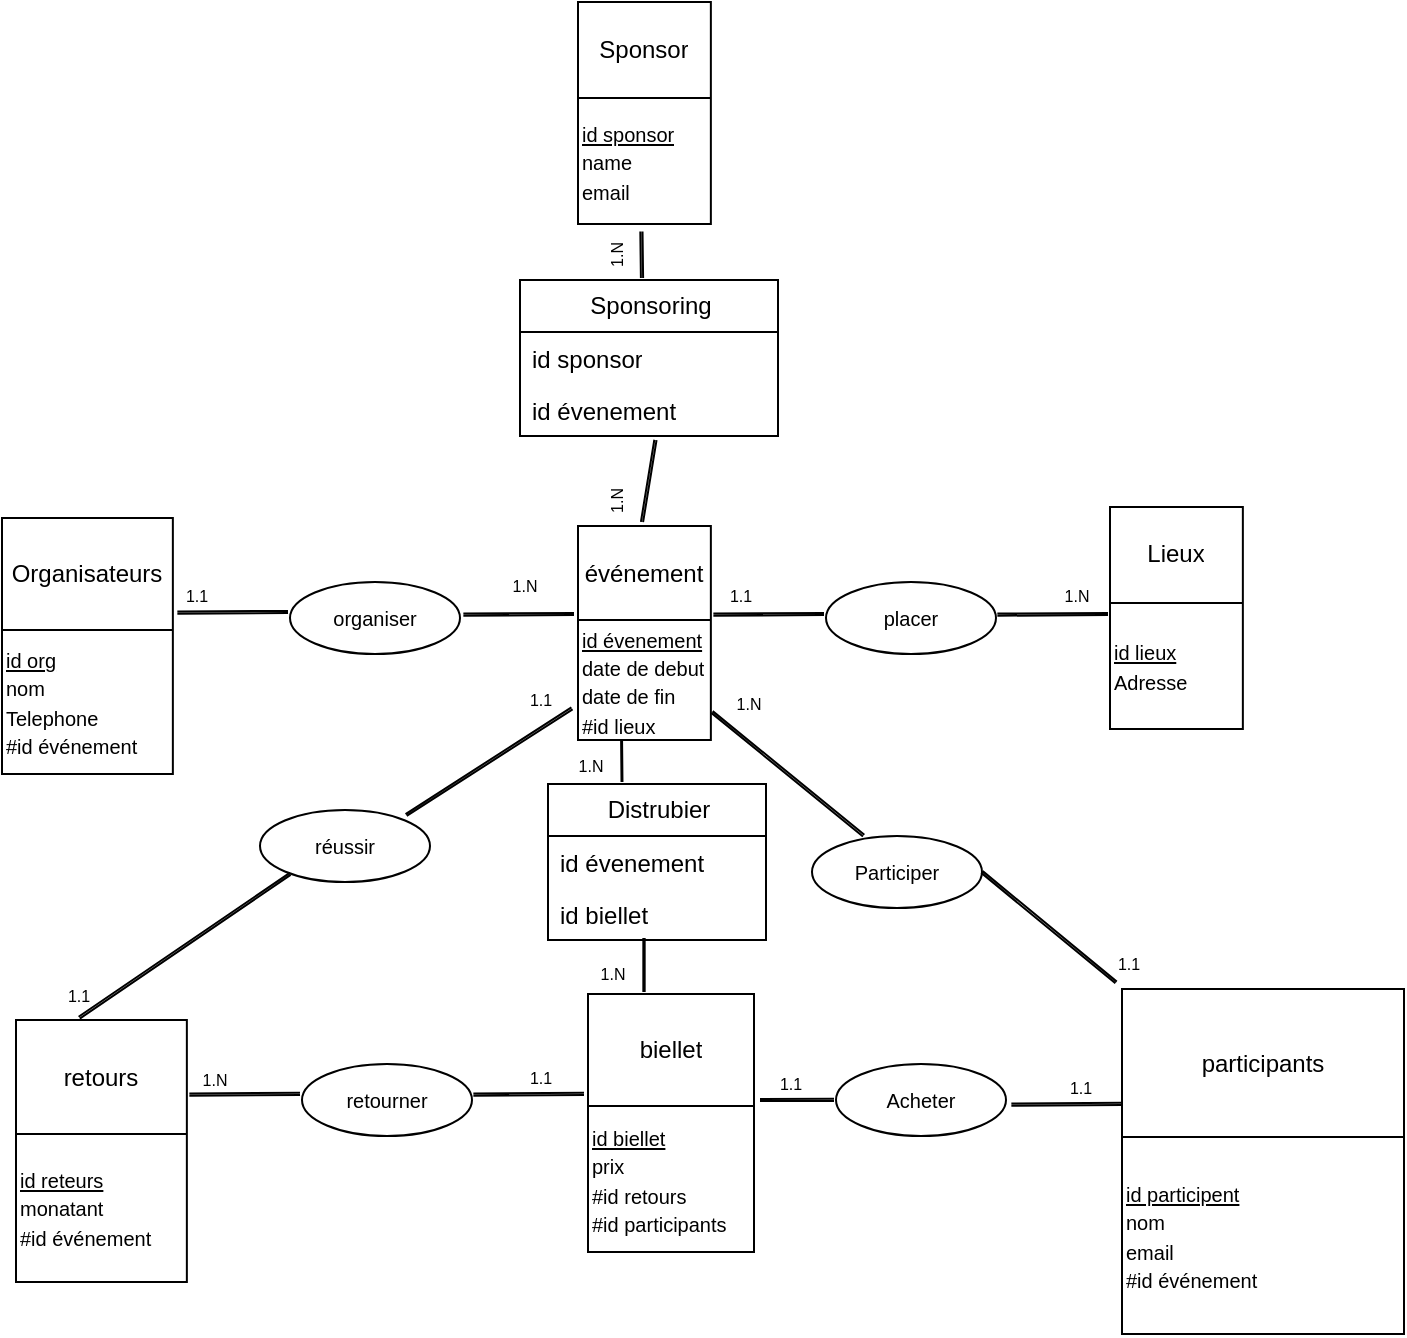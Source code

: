 <mxfile>
    <diagram id="twMIT48h9t61ZoC6kRE7" name="Page-1">
        <mxGraphModel dx="788" dy="456" grid="0" gridSize="10" guides="1" tooltips="1" connect="1" arrows="1" fold="1" page="1" pageScale="1" pageWidth="850" pageHeight="1100" background="none" math="0" shadow="0">
            <root>
                <mxCell id="0"/>
                <mxCell id="1" parent="0"/>
                <mxCell id="29" value="" style="shape=table;startSize=0;container=1;collapsible=0;childLayout=tableLayout;" parent="1" vertex="1">
                    <mxGeometry x="296" y="502" width="66.43" height="107" as="geometry"/>
                </mxCell>
                <mxCell id="30" value="" style="shape=tableRow;horizontal=0;startSize=0;swimlaneHead=0;swimlaneBody=0;top=0;left=0;bottom=0;right=0;collapsible=0;dropTarget=0;fillColor=none;points=[[0,0.5],[1,0.5]];portConstraint=eastwest;" parent="29" vertex="1">
                    <mxGeometry width="66.43" height="47" as="geometry"/>
                </mxCell>
                <mxCell id="31" value="événement" style="shape=partialRectangle;html=1;whiteSpace=wrap;connectable=0;overflow=hidden;fillColor=none;top=0;left=0;bottom=0;right=0;pointerEvents=1;" parent="30" vertex="1">
                    <mxGeometry width="66" height="47" as="geometry">
                        <mxRectangle width="66" height="47" as="alternateBounds"/>
                    </mxGeometry>
                </mxCell>
                <mxCell id="32" value="" style="shape=tableRow;horizontal=0;startSize=0;swimlaneHead=0;swimlaneBody=0;top=0;left=0;bottom=0;right=0;collapsible=0;dropTarget=0;fillColor=none;points=[[0,0.5],[1,0.5]];portConstraint=eastwest;" parent="29" vertex="1">
                    <mxGeometry y="47" width="66.43" height="60" as="geometry"/>
                </mxCell>
                <mxCell id="33" value="&lt;div style=&quot;&quot;&gt;&lt;u style=&quot;background-color: initial; font-size: 10px;&quot;&gt;id évenement&lt;/u&gt;&lt;/div&gt;&lt;div style=&quot;&quot;&gt;&lt;span style=&quot;background-color: initial; font-size: 10px;&quot;&gt;date de debut&lt;/span&gt;&lt;/div&gt;&lt;div style=&quot;&quot;&gt;&lt;span style=&quot;background-color: initial; font-size: 10px;&quot;&gt;date de fin&lt;/span&gt;&lt;/div&gt;&lt;div style=&quot;&quot;&gt;&lt;span style=&quot;font-size: 10px;&quot;&gt;#id lieux&lt;/span&gt;&lt;/div&gt;&lt;div style=&quot;&quot;&gt;&lt;span style=&quot;background-color: initial; font-size: 10px;&quot;&gt;&lt;br&gt;&lt;/span&gt;&lt;/div&gt;" style="shape=partialRectangle;html=1;whiteSpace=wrap;connectable=0;overflow=hidden;fillColor=none;top=0;left=0;bottom=0;right=0;pointerEvents=1;align=left;" parent="32" vertex="1">
                    <mxGeometry width="66" height="60" as="geometry">
                        <mxRectangle width="66" height="60" as="alternateBounds"/>
                    </mxGeometry>
                </mxCell>
                <mxCell id="41" value="" style="shape=table;startSize=0;container=1;collapsible=0;childLayout=tableLayout;" parent="1" vertex="1">
                    <mxGeometry x="296" y="240" width="66.43" height="111" as="geometry"/>
                </mxCell>
                <mxCell id="42" value="" style="shape=tableRow;horizontal=0;startSize=0;swimlaneHead=0;swimlaneBody=0;top=0;left=0;bottom=0;right=0;collapsible=0;dropTarget=0;fillColor=none;points=[[0,0.5],[1,0.5]];portConstraint=eastwest;" parent="41" vertex="1">
                    <mxGeometry width="66.43" height="48" as="geometry"/>
                </mxCell>
                <mxCell id="43" value="Sponsor" style="shape=partialRectangle;html=1;whiteSpace=wrap;connectable=0;overflow=hidden;fillColor=none;top=0;left=0;bottom=0;right=0;pointerEvents=1;" parent="42" vertex="1">
                    <mxGeometry width="66" height="48" as="geometry">
                        <mxRectangle width="66" height="48" as="alternateBounds"/>
                    </mxGeometry>
                </mxCell>
                <mxCell id="44" value="" style="shape=tableRow;horizontal=0;startSize=0;swimlaneHead=0;swimlaneBody=0;top=0;left=0;bottom=0;right=0;collapsible=0;dropTarget=0;fillColor=none;points=[[0,0.5],[1,0.5]];portConstraint=eastwest;" parent="41" vertex="1">
                    <mxGeometry y="48" width="66.43" height="63" as="geometry"/>
                </mxCell>
                <mxCell id="45" value="&lt;div style=&quot;&quot;&gt;&lt;u style=&quot;background-color: initial; font-size: 10px;&quot;&gt;id sponsor&lt;/u&gt;&lt;/div&gt;&lt;div style=&quot;&quot;&gt;&lt;span style=&quot;background-color: initial; font-size: 10px;&quot;&gt;name&amp;nbsp;&lt;/span&gt;&lt;/div&gt;&lt;div style=&quot;&quot;&gt;&lt;span style=&quot;background-color: initial; font-size: 10px;&quot;&gt;email&lt;/span&gt;&lt;/div&gt;" style="shape=partialRectangle;html=1;whiteSpace=wrap;connectable=0;overflow=hidden;fillColor=none;top=0;left=0;bottom=0;right=0;pointerEvents=1;align=left;" parent="44" vertex="1">
                    <mxGeometry width="66" height="63" as="geometry">
                        <mxRectangle width="66" height="63" as="alternateBounds"/>
                    </mxGeometry>
                </mxCell>
                <mxCell id="57" value="" style="shape=link;html=1;fontSize=10;width=1.111;entryX=0.372;entryY=0.996;entryDx=0;entryDy=0;entryPerimeter=0;" parent="1" edge="1">
                    <mxGeometry width="100" relative="1" as="geometry">
                        <mxPoint x="328" y="378" as="sourcePoint"/>
                        <mxPoint x="327.712" y="354.748" as="targetPoint"/>
                        <Array as="points"/>
                    </mxGeometry>
                </mxCell>
                <mxCell id="59" value="" style="shape=link;html=1;fontSize=10;width=1.111;entryX=0.525;entryY=1.075;entryDx=0;entryDy=0;entryPerimeter=0;" parent="1" target="139" edge="1">
                    <mxGeometry width="100" relative="1" as="geometry">
                        <mxPoint x="328.0" y="500" as="sourcePoint"/>
                        <mxPoint x="328" y="464" as="targetPoint"/>
                        <Array as="points"/>
                    </mxGeometry>
                </mxCell>
                <mxCell id="63" value="&lt;font style=&quot;font-weight: normal; font-size: 8px;&quot;&gt;1.N&lt;/font&gt;" style="text;strokeColor=none;fillColor=none;html=1;fontSize=24;fontStyle=1;verticalAlign=middle;align=center;strokeWidth=1;opacity=60;rotation=-90;" parent="1" vertex="1">
                    <mxGeometry x="286.72" y="357" width="47" height="19" as="geometry"/>
                </mxCell>
                <mxCell id="64" value="&lt;font style=&quot;font-weight: normal; font-size: 8px;&quot;&gt;1.N&lt;/font&gt;" style="text;strokeColor=none;fillColor=none;html=1;fontSize=24;fontStyle=1;verticalAlign=middle;align=center;strokeWidth=1;opacity=60;rotation=-90;" parent="1" vertex="1">
                    <mxGeometry x="286.72" y="480" width="47" height="19" as="geometry"/>
                </mxCell>
                <mxCell id="65" value="" style="shape=table;startSize=0;container=1;collapsible=0;childLayout=tableLayout;" parent="1" vertex="1">
                    <mxGeometry x="562" y="492.47" width="66.43" height="111" as="geometry"/>
                </mxCell>
                <mxCell id="66" value="" style="shape=tableRow;horizontal=0;startSize=0;swimlaneHead=0;swimlaneBody=0;top=0;left=0;bottom=0;right=0;collapsible=0;dropTarget=0;fillColor=none;points=[[0,0.5],[1,0.5]];portConstraint=eastwest;" parent="65" vertex="1">
                    <mxGeometry width="66.43" height="48" as="geometry"/>
                </mxCell>
                <mxCell id="67" value="Lieux" style="shape=partialRectangle;html=1;whiteSpace=wrap;connectable=0;overflow=hidden;fillColor=none;top=0;left=0;bottom=0;right=0;pointerEvents=1;" parent="66" vertex="1">
                    <mxGeometry width="66" height="48" as="geometry">
                        <mxRectangle width="66" height="48" as="alternateBounds"/>
                    </mxGeometry>
                </mxCell>
                <mxCell id="68" value="" style="shape=tableRow;horizontal=0;startSize=0;swimlaneHead=0;swimlaneBody=0;top=0;left=0;bottom=0;right=0;collapsible=0;dropTarget=0;fillColor=none;points=[[0,0.5],[1,0.5]];portConstraint=eastwest;" parent="65" vertex="1">
                    <mxGeometry y="48" width="66.43" height="63" as="geometry"/>
                </mxCell>
                <mxCell id="69" value="&lt;div style=&quot;&quot;&gt;&lt;u style=&quot;background-color: initial; font-size: 10px;&quot;&gt;id lieux&lt;/u&gt;&lt;/div&gt;&lt;div style=&quot;&quot;&gt;&lt;span style=&quot;background-color: initial; font-size: 10px;&quot;&gt;Adresse&lt;/span&gt;&lt;/div&gt;" style="shape=partialRectangle;html=1;whiteSpace=wrap;connectable=0;overflow=hidden;fillColor=none;top=0;left=0;bottom=0;right=0;pointerEvents=1;align=left;" parent="68" vertex="1">
                    <mxGeometry width="66" height="63" as="geometry">
                        <mxRectangle width="66" height="63" as="alternateBounds"/>
                    </mxGeometry>
                </mxCell>
                <mxCell id="70" value="placer" style="ellipse;whiteSpace=wrap;html=1;align=center;newEdgeStyle={&quot;edgeStyle&quot;:&quot;entityRelationEdgeStyle&quot;,&quot;startArrow&quot;:&quot;none&quot;,&quot;endArrow&quot;:&quot;none&quot;,&quot;segment&quot;:10,&quot;curved&quot;:1,&quot;sourcePerimeterSpacing&quot;:0,&quot;targetPerimeterSpacing&quot;:0};treeFolding=1;treeMoving=1;fontSize=10;" parent="1" vertex="1">
                    <mxGeometry x="420" y="530" width="85" height="36" as="geometry"/>
                </mxCell>
                <mxCell id="72" value="" style="shape=link;html=1;fontSize=10;width=1.111;exitX=1.034;exitY=0.083;exitDx=0;exitDy=0;exitPerimeter=0;" parent="1" edge="1">
                    <mxGeometry width="100" relative="1" as="geometry">
                        <mxPoint x="238.684" y="546.316" as="sourcePoint"/>
                        <mxPoint x="294" y="546" as="targetPoint"/>
                        <Array as="points"/>
                    </mxGeometry>
                </mxCell>
                <mxCell id="73" value="" style="shape=link;html=1;fontSize=10;width=1.111;exitX=1.034;exitY=0.083;exitDx=0;exitDy=0;exitPerimeter=0;" parent="1" edge="1">
                    <mxGeometry width="100" relative="1" as="geometry">
                        <mxPoint x="505.684" y="546.316" as="sourcePoint"/>
                        <mxPoint x="561" y="546" as="targetPoint"/>
                        <Array as="points"/>
                    </mxGeometry>
                </mxCell>
                <mxCell id="74" value="&lt;font style=&quot;font-weight: normal; font-size: 8px;&quot;&gt;1.N&lt;/font&gt;" style="text;strokeColor=none;fillColor=none;html=1;fontSize=24;fontStyle=1;verticalAlign=middle;align=center;strokeWidth=1;opacity=60;rotation=0;" parent="1" vertex="1">
                    <mxGeometry x="521" y="522" width="47" height="19" as="geometry"/>
                </mxCell>
                <mxCell id="75" value="&lt;font style=&quot;font-weight: normal; font-size: 8px;&quot;&gt;1.1&lt;/font&gt;" style="text;strokeColor=none;fillColor=none;html=1;fontSize=24;fontStyle=1;verticalAlign=middle;align=center;strokeWidth=1;opacity=60;rotation=0;" parent="1" vertex="1">
                    <mxGeometry x="353" y="522" width="47" height="19" as="geometry"/>
                </mxCell>
                <mxCell id="76" value="" style="shape=table;startSize=0;container=1;collapsible=0;childLayout=tableLayout;" parent="1" vertex="1">
                    <mxGeometry x="8" y="498" width="85.43" height="128" as="geometry"/>
                </mxCell>
                <mxCell id="77" value="" style="shape=tableRow;horizontal=0;startSize=0;swimlaneHead=0;swimlaneBody=0;top=0;left=0;bottom=0;right=0;collapsible=0;dropTarget=0;fillColor=none;points=[[0,0.5],[1,0.5]];portConstraint=eastwest;" parent="76" vertex="1">
                    <mxGeometry width="85.43" height="56" as="geometry"/>
                </mxCell>
                <mxCell id="78" value="Organisateurs" style="shape=partialRectangle;html=1;whiteSpace=wrap;connectable=0;overflow=hidden;fillColor=none;top=0;left=0;bottom=0;right=0;pointerEvents=1;" parent="77" vertex="1">
                    <mxGeometry width="85" height="56" as="geometry">
                        <mxRectangle width="85" height="56" as="alternateBounds"/>
                    </mxGeometry>
                </mxCell>
                <mxCell id="79" value="" style="shape=tableRow;horizontal=0;startSize=0;swimlaneHead=0;swimlaneBody=0;top=0;left=0;bottom=0;right=0;collapsible=0;dropTarget=0;fillColor=none;points=[[0,0.5],[1,0.5]];portConstraint=eastwest;" parent="76" vertex="1">
                    <mxGeometry y="56" width="85.43" height="72" as="geometry"/>
                </mxCell>
                <mxCell id="80" value="&lt;div style=&quot;&quot;&gt;&lt;u style=&quot;background-color: initial; font-size: 10px;&quot;&gt;id org&lt;/u&gt;&lt;/div&gt;&lt;div style=&quot;&quot;&gt;&lt;span style=&quot;background-color: initial; font-size: 10px;&quot;&gt;nom&lt;/span&gt;&lt;/div&gt;&lt;div style=&quot;&quot;&gt;&lt;span style=&quot;background-color: initial; font-size: 10px;&quot;&gt;Telephone&lt;/span&gt;&lt;br&gt;&lt;/div&gt;&lt;div style=&quot;&quot;&gt;&lt;span style=&quot;background-color: initial; font-size: 10px;&quot;&gt;#id événement&lt;/span&gt;&lt;/div&gt;" style="shape=partialRectangle;html=1;whiteSpace=wrap;connectable=0;overflow=hidden;fillColor=none;top=0;left=0;bottom=0;right=0;pointerEvents=1;align=left;" parent="79" vertex="1">
                    <mxGeometry width="85" height="72" as="geometry">
                        <mxRectangle width="85" height="72" as="alternateBounds"/>
                    </mxGeometry>
                </mxCell>
                <mxCell id="81" value="organiser" style="ellipse;whiteSpace=wrap;html=1;align=center;newEdgeStyle={&quot;edgeStyle&quot;:&quot;entityRelationEdgeStyle&quot;,&quot;startArrow&quot;:&quot;none&quot;,&quot;endArrow&quot;:&quot;none&quot;,&quot;segment&quot;:10,&quot;curved&quot;:1,&quot;sourcePerimeterSpacing&quot;:0,&quot;targetPerimeterSpacing&quot;:0};treeFolding=1;treeMoving=1;fontSize=10;" parent="1" vertex="1">
                    <mxGeometry x="152" y="530" width="85" height="36" as="geometry"/>
                </mxCell>
                <mxCell id="82" value="" style="shape=link;html=1;fontSize=10;width=1.111;exitX=1.034;exitY=0.083;exitDx=0;exitDy=0;exitPerimeter=0;" parent="1" edge="1">
                    <mxGeometry width="100" relative="1" as="geometry">
                        <mxPoint x="95.684" y="545.316" as="sourcePoint"/>
                        <mxPoint x="151" y="545" as="targetPoint"/>
                        <Array as="points"/>
                    </mxGeometry>
                </mxCell>
                <mxCell id="83" value="" style="shape=link;html=1;fontSize=10;width=1.111;exitX=1.034;exitY=0.083;exitDx=0;exitDy=0;exitPerimeter=0;" parent="1" edge="1">
                    <mxGeometry width="100" relative="1" as="geometry">
                        <mxPoint x="363.684" y="546.316" as="sourcePoint"/>
                        <mxPoint x="419" y="546" as="targetPoint"/>
                        <Array as="points"/>
                    </mxGeometry>
                </mxCell>
                <mxCell id="84" value="&lt;font style=&quot;font-weight: normal; font-size: 8px;&quot;&gt;1.N&lt;/font&gt;" style="text;strokeColor=none;fillColor=none;html=1;fontSize=24;fontStyle=1;verticalAlign=middle;align=center;strokeWidth=1;opacity=60;rotation=0;" parent="1" vertex="1">
                    <mxGeometry x="245" y="517" width="47" height="19" as="geometry"/>
                </mxCell>
                <mxCell id="85" value="&lt;font style=&quot;font-weight: normal; font-size: 8px;&quot;&gt;1.1&lt;/font&gt;" style="text;strokeColor=none;fillColor=none;html=1;fontSize=24;fontStyle=1;verticalAlign=middle;align=center;strokeWidth=1;opacity=60;rotation=0;" parent="1" vertex="1">
                    <mxGeometry x="81" y="522" width="47" height="19" as="geometry"/>
                </mxCell>
                <mxCell id="86" value="" style="shape=table;startSize=0;container=1;collapsible=0;childLayout=tableLayout;" parent="1" vertex="1">
                    <mxGeometry x="568" y="733.5" width="141" height="172.5" as="geometry"/>
                </mxCell>
                <mxCell id="87" value="" style="shape=tableRow;horizontal=0;startSize=0;swimlaneHead=0;swimlaneBody=0;top=0;left=0;bottom=0;right=0;collapsible=0;dropTarget=0;fillColor=none;points=[[0,0.5],[1,0.5]];portConstraint=eastwest;" parent="86" vertex="1">
                    <mxGeometry width="141" height="74" as="geometry"/>
                </mxCell>
                <mxCell id="88" value="participants" style="shape=partialRectangle;html=1;whiteSpace=wrap;connectable=0;overflow=hidden;fillColor=none;top=0;left=0;bottom=0;right=0;pointerEvents=1;" parent="87" vertex="1">
                    <mxGeometry width="141" height="74" as="geometry">
                        <mxRectangle width="141" height="74" as="alternateBounds"/>
                    </mxGeometry>
                </mxCell>
                <mxCell id="89" value="" style="shape=tableRow;horizontal=0;startSize=0;swimlaneHead=0;swimlaneBody=0;top=0;left=0;bottom=0;right=0;collapsible=0;dropTarget=0;fillColor=none;points=[[0,0.5],[1,0.5]];portConstraint=eastwest;" parent="86" vertex="1">
                    <mxGeometry y="74" width="141" height="99" as="geometry"/>
                </mxCell>
                <mxCell id="90" value="&lt;div style=&quot;&quot;&gt;&lt;u style=&quot;background-color: initial; font-size: 10px;&quot;&gt;id participent&lt;/u&gt;&lt;/div&gt;&lt;div style=&quot;&quot;&gt;&lt;span style=&quot;font-size: 10px; background-color: initial;&quot;&gt;nom&lt;/span&gt;&lt;/div&gt;&lt;div style=&quot;&quot;&gt;&lt;span style=&quot;font-size: 10px; background-color: initial;&quot;&gt;email&lt;/span&gt;&lt;br&gt;&lt;/div&gt;&lt;div style=&quot;&quot;&gt;&lt;span style=&quot;font-size: 10px;&quot;&gt;#id événement&lt;/span&gt;&lt;/div&gt;" style="shape=partialRectangle;html=1;whiteSpace=wrap;connectable=0;overflow=hidden;fillColor=none;top=0;left=0;bottom=0;right=0;pointerEvents=1;align=left;" parent="89" vertex="1">
                    <mxGeometry width="141" height="99" as="geometry">
                        <mxRectangle width="141" height="99" as="alternateBounds"/>
                    </mxGeometry>
                </mxCell>
                <mxCell id="91" value="" style="shape=table;startSize=0;container=1;collapsible=0;childLayout=tableLayout;" parent="1" vertex="1">
                    <mxGeometry x="301" y="736" width="83" height="129" as="geometry"/>
                </mxCell>
                <mxCell id="92" value="" style="shape=tableRow;horizontal=0;startSize=0;swimlaneHead=0;swimlaneBody=0;top=0;left=0;bottom=0;right=0;collapsible=0;dropTarget=0;fillColor=none;points=[[0,0.5],[1,0.5]];portConstraint=eastwest;" parent="91" vertex="1">
                    <mxGeometry width="83" height="56" as="geometry"/>
                </mxCell>
                <mxCell id="93" value="biellet" style="shape=partialRectangle;html=1;whiteSpace=wrap;connectable=0;overflow=hidden;fillColor=none;top=0;left=0;bottom=0;right=0;pointerEvents=1;" parent="92" vertex="1">
                    <mxGeometry width="83" height="56" as="geometry">
                        <mxRectangle width="83" height="56" as="alternateBounds"/>
                    </mxGeometry>
                </mxCell>
                <mxCell id="94" value="" style="shape=tableRow;horizontal=0;startSize=0;swimlaneHead=0;swimlaneBody=0;top=0;left=0;bottom=0;right=0;collapsible=0;dropTarget=0;fillColor=none;points=[[0,0.5],[1,0.5]];portConstraint=eastwest;" parent="91" vertex="1">
                    <mxGeometry y="56" width="83" height="73" as="geometry"/>
                </mxCell>
                <mxCell id="95" value="&lt;div style=&quot;&quot;&gt;&lt;u style=&quot;background-color: initial; font-size: 10px;&quot;&gt;id biellet&lt;/u&gt;&lt;/div&gt;&lt;div style=&quot;&quot;&gt;&lt;span style=&quot;font-size: 10px;&quot;&gt;prix&lt;/span&gt;&lt;/div&gt;&lt;div style=&quot;&quot;&gt;&lt;span style=&quot;font-size: 10px;&quot;&gt;#id retours&lt;/span&gt;&lt;/div&gt;&lt;div style=&quot;&quot;&gt;&lt;span style=&quot;font-size: 10px;&quot;&gt;#id participants&lt;/span&gt;&lt;/div&gt;" style="shape=partialRectangle;html=1;whiteSpace=wrap;connectable=0;overflow=hidden;fillColor=none;top=0;left=0;bottom=0;right=0;pointerEvents=1;align=left;" parent="94" vertex="1">
                    <mxGeometry width="83" height="73" as="geometry">
                        <mxRectangle width="83" height="73" as="alternateBounds"/>
                    </mxGeometry>
                </mxCell>
                <mxCell id="96" value="Acheter" style="ellipse;whiteSpace=wrap;html=1;align=center;newEdgeStyle={&quot;edgeStyle&quot;:&quot;entityRelationEdgeStyle&quot;,&quot;startArrow&quot;:&quot;none&quot;,&quot;endArrow&quot;:&quot;none&quot;,&quot;segment&quot;:10,&quot;curved&quot;:1,&quot;sourcePerimeterSpacing&quot;:0,&quot;targetPerimeterSpacing&quot;:0};treeFolding=1;treeMoving=1;fontSize=10;" parent="1" vertex="1">
                    <mxGeometry x="425" y="771" width="85" height="36" as="geometry"/>
                </mxCell>
                <mxCell id="97" value="" style="shape=table;startSize=0;container=1;collapsible=0;childLayout=tableLayout;" parent="1" vertex="1">
                    <mxGeometry x="15" y="749.03" width="85.43" height="130.97" as="geometry"/>
                </mxCell>
                <mxCell id="98" value="" style="shape=tableRow;horizontal=0;startSize=0;swimlaneHead=0;swimlaneBody=0;top=0;left=0;bottom=0;right=0;collapsible=0;dropTarget=0;fillColor=none;points=[[0,0.5],[1,0.5]];portConstraint=eastwest;" parent="97" vertex="1">
                    <mxGeometry width="85.43" height="57" as="geometry"/>
                </mxCell>
                <mxCell id="99" value="retours" style="shape=partialRectangle;html=1;whiteSpace=wrap;connectable=0;overflow=hidden;fillColor=none;top=0;left=0;bottom=0;right=0;pointerEvents=1;" parent="98" vertex="1">
                    <mxGeometry width="85" height="57" as="geometry">
                        <mxRectangle width="85" height="57" as="alternateBounds"/>
                    </mxGeometry>
                </mxCell>
                <mxCell id="100" value="" style="shape=tableRow;horizontal=0;startSize=0;swimlaneHead=0;swimlaneBody=0;top=0;left=0;bottom=0;right=0;collapsible=0;dropTarget=0;fillColor=none;points=[[0,0.5],[1,0.5]];portConstraint=eastwest;" parent="97" vertex="1">
                    <mxGeometry y="57" width="85.43" height="74" as="geometry"/>
                </mxCell>
                <mxCell id="101" value="&lt;div style=&quot;&quot;&gt;&lt;u style=&quot;background-color: initial; font-size: 10px;&quot;&gt;id reteurs&lt;/u&gt;&lt;/div&gt;&lt;div style=&quot;&quot;&gt;&lt;span style=&quot;background-color: initial; font-size: 10px;&quot;&gt;monatant&lt;/span&gt;&lt;/div&gt;&lt;div style=&quot;&quot;&gt;&lt;span style=&quot;background-color: initial; font-size: 10px;&quot;&gt;#id événement&lt;/span&gt;&lt;/div&gt;" style="shape=partialRectangle;html=1;whiteSpace=wrap;connectable=0;overflow=hidden;fillColor=none;top=0;left=0;bottom=0;right=0;pointerEvents=1;align=left;" parent="100" vertex="1">
                    <mxGeometry width="85" height="74" as="geometry">
                        <mxRectangle width="85" height="74" as="alternateBounds"/>
                    </mxGeometry>
                </mxCell>
                <mxCell id="102" value="réussir" style="ellipse;whiteSpace=wrap;html=1;align=center;newEdgeStyle={&quot;edgeStyle&quot;:&quot;entityRelationEdgeStyle&quot;,&quot;startArrow&quot;:&quot;none&quot;,&quot;endArrow&quot;:&quot;none&quot;,&quot;segment&quot;:10,&quot;curved&quot;:1,&quot;sourcePerimeterSpacing&quot;:0,&quot;targetPerimeterSpacing&quot;:0};treeFolding=1;treeMoving=1;fontSize=10;" parent="1" vertex="1">
                    <mxGeometry x="137" y="644" width="85" height="36" as="geometry"/>
                </mxCell>
                <mxCell id="103" value="Participer" style="ellipse;whiteSpace=wrap;html=1;align=center;newEdgeStyle={&quot;edgeStyle&quot;:&quot;entityRelationEdgeStyle&quot;,&quot;startArrow&quot;:&quot;none&quot;,&quot;endArrow&quot;:&quot;none&quot;,&quot;segment&quot;:10,&quot;curved&quot;:1,&quot;sourcePerimeterSpacing&quot;:0,&quot;targetPerimeterSpacing&quot;:0};treeFolding=1;treeMoving=1;fontSize=10;" parent="1" vertex="1">
                    <mxGeometry x="413" y="657" width="85" height="36" as="geometry"/>
                </mxCell>
                <mxCell id="104" value="&lt;span style=&quot;background-color: initial; text-align: left;&quot;&gt;retourner&lt;/span&gt;" style="ellipse;whiteSpace=wrap;html=1;align=center;newEdgeStyle={&quot;edgeStyle&quot;:&quot;entityRelationEdgeStyle&quot;,&quot;startArrow&quot;:&quot;none&quot;,&quot;endArrow&quot;:&quot;none&quot;,&quot;segment&quot;:10,&quot;curved&quot;:1,&quot;sourcePerimeterSpacing&quot;:0,&quot;targetPerimeterSpacing&quot;:0};treeFolding=1;treeMoving=1;fontSize=10;" parent="1" vertex="1">
                    <mxGeometry x="158" y="771" width="85" height="36" as="geometry"/>
                </mxCell>
                <mxCell id="105" value="" style="shape=link;html=1;fontSize=10;width=1.111;exitX=1.034;exitY=0.083;exitDx=0;exitDy=0;exitPerimeter=0;" parent="1" edge="1">
                    <mxGeometry width="100" relative="1" as="geometry">
                        <mxPoint x="512.684" y="791.286" as="sourcePoint"/>
                        <mxPoint x="568" y="790.97" as="targetPoint"/>
                        <Array as="points"/>
                    </mxGeometry>
                </mxCell>
                <mxCell id="106" value="&lt;font style=&quot;font-weight: normal; font-size: 8px;&quot;&gt;1.1&lt;/font&gt;" style="text;strokeColor=none;fillColor=none;html=1;fontSize=24;fontStyle=1;verticalAlign=middle;align=center;strokeWidth=1;opacity=60;rotation=0;" parent="1" vertex="1">
                    <mxGeometry x="523" y="768" width="47" height="19" as="geometry"/>
                </mxCell>
                <mxCell id="107" value="" style="shape=link;html=1;fontSize=10;width=1.111;" parent="1" edge="1">
                    <mxGeometry width="100" relative="1" as="geometry">
                        <mxPoint x="387" y="789" as="sourcePoint"/>
                        <mxPoint x="424" y="788.97" as="targetPoint"/>
                        <Array as="points"/>
                    </mxGeometry>
                </mxCell>
                <mxCell id="108" value="&lt;font style=&quot;font-weight: normal; font-size: 8px;&quot;&gt;1.1&lt;/font&gt;" style="text;strokeColor=none;fillColor=none;html=1;fontSize=24;fontStyle=1;verticalAlign=middle;align=center;strokeWidth=1;opacity=60;rotation=0;" parent="1" vertex="1">
                    <mxGeometry x="378" y="766" width="47" height="19" as="geometry"/>
                </mxCell>
                <mxCell id="109" value="" style="shape=link;html=1;fontSize=10;width=1.111;exitX=1.034;exitY=0.083;exitDx=0;exitDy=0;exitPerimeter=0;" parent="1" edge="1">
                    <mxGeometry width="100" relative="1" as="geometry">
                        <mxPoint x="243.684" y="786.286" as="sourcePoint"/>
                        <mxPoint x="299" y="785.97" as="targetPoint"/>
                        <Array as="points"/>
                    </mxGeometry>
                </mxCell>
                <mxCell id="110" value="" style="shape=link;html=1;fontSize=10;width=1.111;exitX=1.034;exitY=0.083;exitDx=0;exitDy=0;exitPerimeter=0;" parent="1" edge="1">
                    <mxGeometry width="100" relative="1" as="geometry">
                        <mxPoint x="101.684" y="786.286" as="sourcePoint"/>
                        <mxPoint x="157" y="785.97" as="targetPoint"/>
                        <Array as="points"/>
                    </mxGeometry>
                </mxCell>
                <mxCell id="111" value="&lt;font style=&quot;font-weight: normal; font-size: 8px;&quot;&gt;1.1&lt;/font&gt;" style="text;strokeColor=none;fillColor=none;html=1;fontSize=24;fontStyle=1;verticalAlign=middle;align=center;strokeWidth=1;opacity=60;rotation=0;" parent="1" vertex="1">
                    <mxGeometry x="253" y="763" width="47" height="19" as="geometry"/>
                </mxCell>
                <mxCell id="112" value="&lt;font style=&quot;font-weight: normal; font-size: 8px;&quot;&gt;1.N&lt;/font&gt;" style="text;strokeColor=none;fillColor=none;html=1;fontSize=24;fontStyle=1;verticalAlign=middle;align=center;strokeWidth=1;opacity=60;rotation=0;" parent="1" vertex="1">
                    <mxGeometry x="90" y="764" width="47" height="19" as="geometry"/>
                </mxCell>
                <mxCell id="113" value="" style="shape=link;html=1;fontSize=10;width=1.111;exitX=1;exitY=0.5;exitDx=0;exitDy=0;entryX=-0.021;entryY=-0.044;entryDx=0;entryDy=0;entryPerimeter=0;" parent="1" source="103" target="87" edge="1">
                    <mxGeometry width="100" relative="1" as="geometry">
                        <mxPoint x="515.684" y="689.316" as="sourcePoint"/>
                        <mxPoint x="571" y="689" as="targetPoint"/>
                        <Array as="points"/>
                    </mxGeometry>
                </mxCell>
                <mxCell id="114" value="" style="shape=link;html=1;fontSize=10;width=1.111;exitX=1;exitY=0.5;exitDx=0;exitDy=0;entryX=0.245;entryY=0.022;entryDx=0;entryDy=0;entryPerimeter=0;" parent="1" edge="1">
                    <mxGeometry width="100" relative="1" as="geometry">
                        <mxPoint x="363" y="595" as="sourcePoint"/>
                        <mxPoint x="438.825" y="656.792" as="targetPoint"/>
                        <Array as="points"/>
                    </mxGeometry>
                </mxCell>
                <mxCell id="115" value="" style="shape=link;html=1;fontSize=10;width=1.111;exitX=1;exitY=0;exitDx=0;exitDy=0;entryX=-0.045;entryY=1.042;entryDx=0;entryDy=0;entryPerimeter=0;" parent="1" edge="1">
                    <mxGeometry width="100" relative="1" as="geometry">
                        <mxPoint x="210.069" y="646.495" as="sourcePoint"/>
                        <mxPoint x="293.011" y="593.184" as="targetPoint"/>
                        <Array as="points"/>
                    </mxGeometry>
                </mxCell>
                <mxCell id="116" value="" style="shape=link;html=1;fontSize=10;width=1.111;exitX=0.37;exitY=-0.021;exitDx=0;exitDy=0;entryX=-0.045;entryY=1.042;entryDx=0;entryDy=0;entryPerimeter=0;exitPerimeter=0;" parent="1" source="98" edge="1">
                    <mxGeometry width="100" relative="1" as="geometry">
                        <mxPoint x="68.364" y="729.017" as="sourcePoint"/>
                        <mxPoint x="152.001" y="676.004" as="targetPoint"/>
                        <Array as="points"/>
                    </mxGeometry>
                </mxCell>
                <mxCell id="117" value="&lt;font style=&quot;font-weight: normal; font-size: 8px;&quot;&gt;1.1&lt;/font&gt;" style="text;strokeColor=none;fillColor=none;html=1;fontSize=24;fontStyle=1;verticalAlign=middle;align=center;strokeWidth=1;opacity=60;rotation=0;" parent="1" vertex="1">
                    <mxGeometry x="547" y="706" width="47" height="19" as="geometry"/>
                </mxCell>
                <mxCell id="118" value="&lt;font style=&quot;font-weight: normal; font-size: 8px;&quot;&gt;1.N&lt;/font&gt;" style="text;strokeColor=none;fillColor=none;html=1;fontSize=24;fontStyle=1;verticalAlign=middle;align=center;strokeWidth=1;opacity=60;rotation=0;" parent="1" vertex="1">
                    <mxGeometry x="357" y="576.94" width="47" height="19" as="geometry"/>
                </mxCell>
                <mxCell id="119" value="&lt;font style=&quot;font-weight: normal; font-size: 8px;&quot;&gt;1.1&lt;/font&gt;" style="text;strokeColor=none;fillColor=none;html=1;fontSize=24;fontStyle=1;verticalAlign=middle;align=center;strokeWidth=1;opacity=60;rotation=0;" parent="1" vertex="1">
                    <mxGeometry x="253" y="574.94" width="47" height="19" as="geometry"/>
                </mxCell>
                <mxCell id="120" value="&lt;font style=&quot;font-weight: normal; font-size: 8px;&quot;&gt;1.1&lt;/font&gt;" style="text;strokeColor=none;fillColor=none;html=1;fontSize=24;fontStyle=1;verticalAlign=middle;align=center;strokeWidth=1;opacity=60;rotation=0;" parent="1" vertex="1">
                    <mxGeometry x="22" y="722" width="47" height="19" as="geometry"/>
                </mxCell>
                <mxCell id="136" value="Sponsoring" style="swimlane;fontStyle=0;childLayout=stackLayout;horizontal=1;startSize=26;fillColor=none;horizontalStack=0;resizeParent=1;resizeParentMax=0;resizeLast=0;collapsible=1;marginBottom=0;html=1;" parent="1" vertex="1">
                    <mxGeometry x="267" y="379" width="129" height="78" as="geometry"/>
                </mxCell>
                <mxCell id="137" value="id sponsor" style="text;strokeColor=none;fillColor=none;align=left;verticalAlign=top;spacingLeft=4;spacingRight=4;overflow=hidden;rotatable=0;points=[[0,0.5],[1,0.5]];portConstraint=eastwest;whiteSpace=wrap;html=1;" parent="136" vertex="1">
                    <mxGeometry y="26" width="129" height="26" as="geometry"/>
                </mxCell>
                <mxCell id="139" value="id évenement" style="text;strokeColor=none;fillColor=none;align=left;verticalAlign=top;spacingLeft=4;spacingRight=4;overflow=hidden;rotatable=0;points=[[0,0.5],[1,0.5]];portConstraint=eastwest;whiteSpace=wrap;html=1;" parent="136" vertex="1">
                    <mxGeometry y="52" width="129" height="26" as="geometry"/>
                </mxCell>
                <mxCell id="144" value="" style="shape=link;html=1;fontSize=10;width=0.476;exitX=0.328;exitY=1.029;exitDx=0;exitDy=0;exitPerimeter=0;" parent="1" edge="1">
                    <mxGeometry width="100" relative="1" as="geometry">
                        <mxPoint x="317.789" y="608.74" as="sourcePoint"/>
                        <mxPoint x="318" y="630" as="targetPoint"/>
                        <Array as="points"/>
                    </mxGeometry>
                </mxCell>
                <mxCell id="147" value="" style="shape=link;html=1;fontSize=10;width=0.667;" parent="1" edge="1">
                    <mxGeometry width="100" relative="1" as="geometry">
                        <mxPoint x="329" y="708" as="sourcePoint"/>
                        <mxPoint x="329" y="735" as="targetPoint"/>
                        <Array as="points"/>
                    </mxGeometry>
                </mxCell>
                <mxCell id="148" value="&lt;font style=&quot;font-weight: normal; font-size: 8px;&quot;&gt;1.N&lt;/font&gt;" style="text;strokeColor=none;fillColor=none;html=1;fontSize=24;fontStyle=1;verticalAlign=middle;align=center;strokeWidth=1;opacity=60;rotation=0;" parent="1" vertex="1">
                    <mxGeometry x="278" y="607" width="47" height="19" as="geometry"/>
                </mxCell>
                <mxCell id="149" value="&lt;font style=&quot;font-weight: normal; font-size: 8px;&quot;&gt;1.N&lt;/font&gt;" style="text;strokeColor=none;fillColor=none;html=1;fontSize=24;fontStyle=1;verticalAlign=middle;align=center;strokeWidth=1;opacity=60;rotation=0;" parent="1" vertex="1">
                    <mxGeometry x="289" y="711" width="47" height="19" as="geometry"/>
                </mxCell>
                <mxCell id="155" value="Distrubier" style="swimlane;fontStyle=0;childLayout=stackLayout;horizontal=1;startSize=26;fillColor=none;horizontalStack=0;resizeParent=1;resizeParentMax=0;resizeLast=0;collapsible=1;marginBottom=0;html=1;" parent="1" vertex="1">
                    <mxGeometry x="281" y="631" width="109" height="78" as="geometry"/>
                </mxCell>
                <mxCell id="156" value="id évenement" style="text;strokeColor=none;fillColor=none;align=left;verticalAlign=top;spacingLeft=4;spacingRight=4;overflow=hidden;rotatable=0;points=[[0,0.5],[1,0.5]];portConstraint=eastwest;whiteSpace=wrap;html=1;" parent="155" vertex="1">
                    <mxGeometry y="26" width="109" height="26" as="geometry"/>
                </mxCell>
                <mxCell id="157" value="id biellet" style="text;strokeColor=none;fillColor=none;align=left;verticalAlign=top;spacingLeft=4;spacingRight=4;overflow=hidden;rotatable=0;points=[[0,0.5],[1,0.5]];portConstraint=eastwest;whiteSpace=wrap;html=1;" parent="155" vertex="1">
                    <mxGeometry y="52" width="109" height="26" as="geometry"/>
                </mxCell>
            </root>
        </mxGraphModel>
    </diagram>
</mxfile>